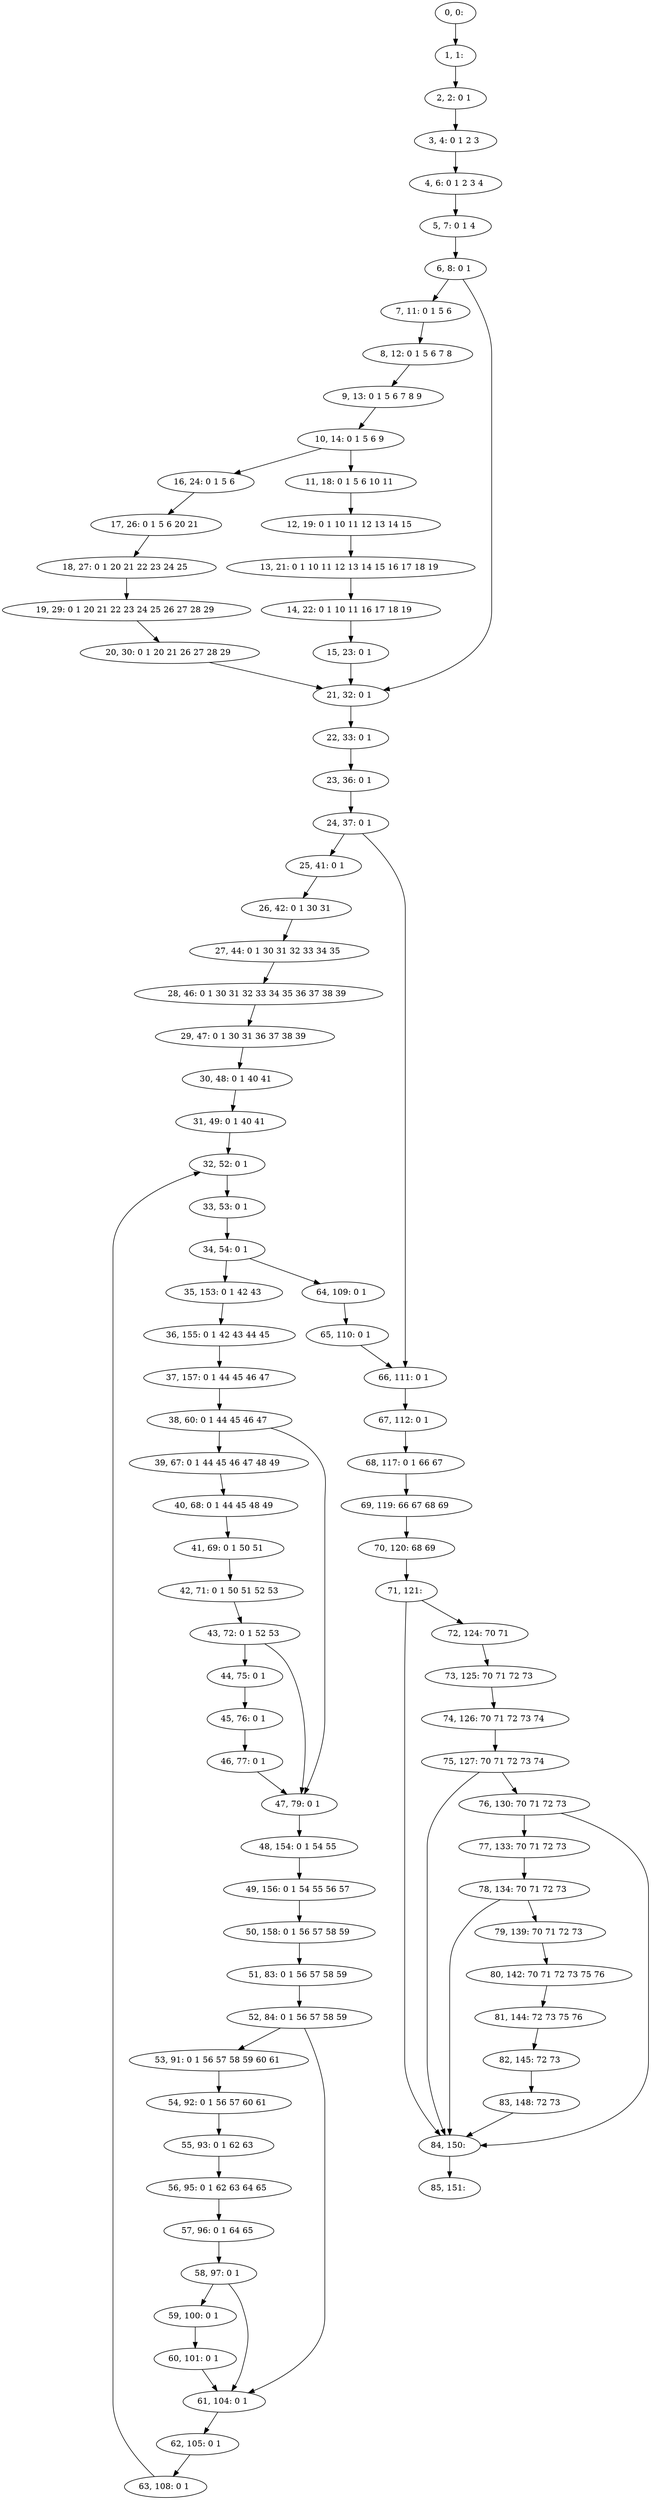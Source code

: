 digraph G {
0[label="0, 0: "];
1[label="1, 1: "];
2[label="2, 2: 0 1 "];
3[label="3, 4: 0 1 2 3 "];
4[label="4, 6: 0 1 2 3 4 "];
5[label="5, 7: 0 1 4 "];
6[label="6, 8: 0 1 "];
7[label="7, 11: 0 1 5 6 "];
8[label="8, 12: 0 1 5 6 7 8 "];
9[label="9, 13: 0 1 5 6 7 8 9 "];
10[label="10, 14: 0 1 5 6 9 "];
11[label="11, 18: 0 1 5 6 10 11 "];
12[label="12, 19: 0 1 10 11 12 13 14 15 "];
13[label="13, 21: 0 1 10 11 12 13 14 15 16 17 18 19 "];
14[label="14, 22: 0 1 10 11 16 17 18 19 "];
15[label="15, 23: 0 1 "];
16[label="16, 24: 0 1 5 6 "];
17[label="17, 26: 0 1 5 6 20 21 "];
18[label="18, 27: 0 1 20 21 22 23 24 25 "];
19[label="19, 29: 0 1 20 21 22 23 24 25 26 27 28 29 "];
20[label="20, 30: 0 1 20 21 26 27 28 29 "];
21[label="21, 32: 0 1 "];
22[label="22, 33: 0 1 "];
23[label="23, 36: 0 1 "];
24[label="24, 37: 0 1 "];
25[label="25, 41: 0 1 "];
26[label="26, 42: 0 1 30 31 "];
27[label="27, 44: 0 1 30 31 32 33 34 35 "];
28[label="28, 46: 0 1 30 31 32 33 34 35 36 37 38 39 "];
29[label="29, 47: 0 1 30 31 36 37 38 39 "];
30[label="30, 48: 0 1 40 41 "];
31[label="31, 49: 0 1 40 41 "];
32[label="32, 52: 0 1 "];
33[label="33, 53: 0 1 "];
34[label="34, 54: 0 1 "];
35[label="35, 153: 0 1 42 43 "];
36[label="36, 155: 0 1 42 43 44 45 "];
37[label="37, 157: 0 1 44 45 46 47 "];
38[label="38, 60: 0 1 44 45 46 47 "];
39[label="39, 67: 0 1 44 45 46 47 48 49 "];
40[label="40, 68: 0 1 44 45 48 49 "];
41[label="41, 69: 0 1 50 51 "];
42[label="42, 71: 0 1 50 51 52 53 "];
43[label="43, 72: 0 1 52 53 "];
44[label="44, 75: 0 1 "];
45[label="45, 76: 0 1 "];
46[label="46, 77: 0 1 "];
47[label="47, 79: 0 1 "];
48[label="48, 154: 0 1 54 55 "];
49[label="49, 156: 0 1 54 55 56 57 "];
50[label="50, 158: 0 1 56 57 58 59 "];
51[label="51, 83: 0 1 56 57 58 59 "];
52[label="52, 84: 0 1 56 57 58 59 "];
53[label="53, 91: 0 1 56 57 58 59 60 61 "];
54[label="54, 92: 0 1 56 57 60 61 "];
55[label="55, 93: 0 1 62 63 "];
56[label="56, 95: 0 1 62 63 64 65 "];
57[label="57, 96: 0 1 64 65 "];
58[label="58, 97: 0 1 "];
59[label="59, 100: 0 1 "];
60[label="60, 101: 0 1 "];
61[label="61, 104: 0 1 "];
62[label="62, 105: 0 1 "];
63[label="63, 108: 0 1 "];
64[label="64, 109: 0 1 "];
65[label="65, 110: 0 1 "];
66[label="66, 111: 0 1 "];
67[label="67, 112: 0 1 "];
68[label="68, 117: 0 1 66 67 "];
69[label="69, 119: 66 67 68 69 "];
70[label="70, 120: 68 69 "];
71[label="71, 121: "];
72[label="72, 124: 70 71 "];
73[label="73, 125: 70 71 72 73 "];
74[label="74, 126: 70 71 72 73 74 "];
75[label="75, 127: 70 71 72 73 74 "];
76[label="76, 130: 70 71 72 73 "];
77[label="77, 133: 70 71 72 73 "];
78[label="78, 134: 70 71 72 73 "];
79[label="79, 139: 70 71 72 73 "];
80[label="80, 142: 70 71 72 73 75 76 "];
81[label="81, 144: 72 73 75 76 "];
82[label="82, 145: 72 73 "];
83[label="83, 148: 72 73 "];
84[label="84, 150: "];
85[label="85, 151: "];
0->1 ;
1->2 ;
2->3 ;
3->4 ;
4->5 ;
5->6 ;
6->7 ;
6->21 ;
7->8 ;
8->9 ;
9->10 ;
10->11 ;
10->16 ;
11->12 ;
12->13 ;
13->14 ;
14->15 ;
15->21 ;
16->17 ;
17->18 ;
18->19 ;
19->20 ;
20->21 ;
21->22 ;
22->23 ;
23->24 ;
24->25 ;
24->66 ;
25->26 ;
26->27 ;
27->28 ;
28->29 ;
29->30 ;
30->31 ;
31->32 ;
32->33 ;
33->34 ;
34->35 ;
34->64 ;
35->36 ;
36->37 ;
37->38 ;
38->39 ;
38->47 ;
39->40 ;
40->41 ;
41->42 ;
42->43 ;
43->44 ;
43->47 ;
44->45 ;
45->46 ;
46->47 ;
47->48 ;
48->49 ;
49->50 ;
50->51 ;
51->52 ;
52->53 ;
52->61 ;
53->54 ;
54->55 ;
55->56 ;
56->57 ;
57->58 ;
58->59 ;
58->61 ;
59->60 ;
60->61 ;
61->62 ;
62->63 ;
63->32 ;
64->65 ;
65->66 ;
66->67 ;
67->68 ;
68->69 ;
69->70 ;
70->71 ;
71->72 ;
71->84 ;
72->73 ;
73->74 ;
74->75 ;
75->76 ;
75->84 ;
76->77 ;
76->84 ;
77->78 ;
78->79 ;
78->84 ;
79->80 ;
80->81 ;
81->82 ;
82->83 ;
83->84 ;
84->85 ;
}
